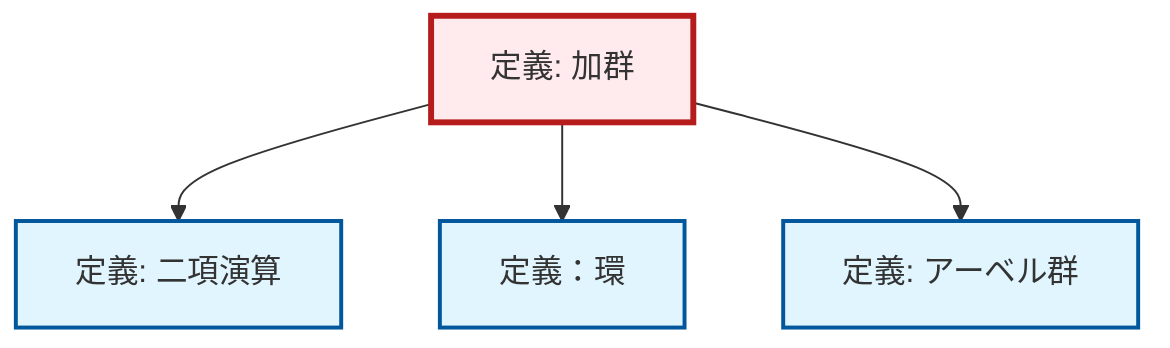 graph TD
    classDef definition fill:#e1f5fe,stroke:#01579b,stroke-width:2px
    classDef theorem fill:#f3e5f5,stroke:#4a148c,stroke-width:2px
    classDef axiom fill:#fff3e0,stroke:#e65100,stroke-width:2px
    classDef example fill:#e8f5e9,stroke:#1b5e20,stroke-width:2px
    classDef current fill:#ffebee,stroke:#b71c1c,stroke-width:3px
    def-binary-operation["定義: 二項演算"]:::definition
    def-ring["定義：環"]:::definition
    def-abelian-group["定義: アーベル群"]:::definition
    def-module["定義: 加群"]:::definition
    def-module --> def-binary-operation
    def-module --> def-ring
    def-module --> def-abelian-group
    class def-module current